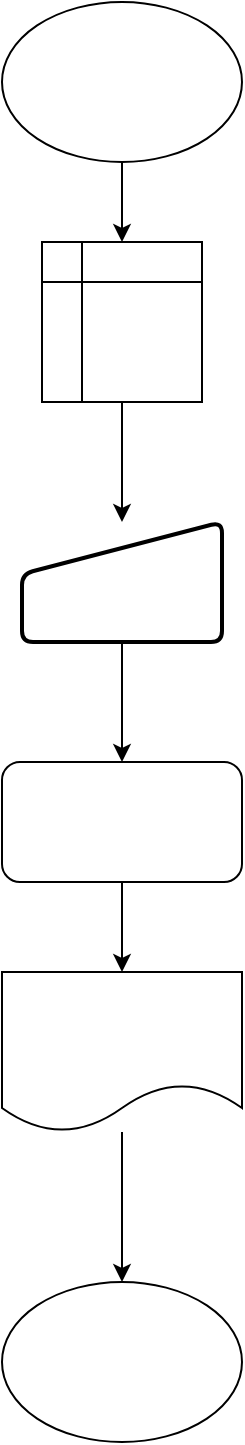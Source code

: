 <mxfile version="13.6.5" type="github">
  <diagram id="AKFp9x0IBh2-5NKwpCKr" name="Page-1">
    <mxGraphModel dx="856" dy="513" grid="1" gridSize="10" guides="1" tooltips="1" connect="1" arrows="1" fold="1" page="1" pageScale="1" pageWidth="827" pageHeight="1169" math="0" shadow="0">
      <root>
        <mxCell id="0" />
        <mxCell id="1" parent="0" />
        <mxCell id="DoDSomJhIq0NUvD-EfHi-14" value="" style="edgeStyle=orthogonalEdgeStyle;rounded=0;orthogonalLoop=1;jettySize=auto;html=1;" edge="1" parent="1" source="DoDSomJhIq0NUvD-EfHi-1" target="DoDSomJhIq0NUvD-EfHi-2">
          <mxGeometry relative="1" as="geometry" />
        </mxCell>
        <mxCell id="DoDSomJhIq0NUvD-EfHi-1" value="" style="ellipse;whiteSpace=wrap;html=1;" vertex="1" parent="1">
          <mxGeometry x="50" y="20" width="120" height="80" as="geometry" />
        </mxCell>
        <mxCell id="DoDSomJhIq0NUvD-EfHi-13" value="" style="edgeStyle=orthogonalEdgeStyle;rounded=0;orthogonalLoop=1;jettySize=auto;html=1;" edge="1" parent="1" source="DoDSomJhIq0NUvD-EfHi-2" target="DoDSomJhIq0NUvD-EfHi-3">
          <mxGeometry relative="1" as="geometry" />
        </mxCell>
        <mxCell id="DoDSomJhIq0NUvD-EfHi-2" value="" style="shape=internalStorage;whiteSpace=wrap;html=1;backgroundOutline=1;" vertex="1" parent="1">
          <mxGeometry x="70" y="140" width="80" height="80" as="geometry" />
        </mxCell>
        <mxCell id="DoDSomJhIq0NUvD-EfHi-11" value="" style="edgeStyle=orthogonalEdgeStyle;rounded=0;orthogonalLoop=1;jettySize=auto;html=1;" edge="1" parent="1" source="DoDSomJhIq0NUvD-EfHi-3" target="DoDSomJhIq0NUvD-EfHi-4">
          <mxGeometry relative="1" as="geometry" />
        </mxCell>
        <mxCell id="DoDSomJhIq0NUvD-EfHi-3" value="" style="html=1;strokeWidth=2;shape=manualInput;whiteSpace=wrap;rounded=1;size=26;arcSize=11;" vertex="1" parent="1">
          <mxGeometry x="60" y="280" width="100" height="60" as="geometry" />
        </mxCell>
        <mxCell id="DoDSomJhIq0NUvD-EfHi-12" value="" style="edgeStyle=orthogonalEdgeStyle;rounded=0;orthogonalLoop=1;jettySize=auto;html=1;" edge="1" parent="1" source="DoDSomJhIq0NUvD-EfHi-4" target="DoDSomJhIq0NUvD-EfHi-5">
          <mxGeometry relative="1" as="geometry" />
        </mxCell>
        <mxCell id="DoDSomJhIq0NUvD-EfHi-4" value="" style="rounded=1;whiteSpace=wrap;html=1;" vertex="1" parent="1">
          <mxGeometry x="50" y="400" width="120" height="60" as="geometry" />
        </mxCell>
        <mxCell id="DoDSomJhIq0NUvD-EfHi-15" value="" style="edgeStyle=orthogonalEdgeStyle;rounded=0;orthogonalLoop=1;jettySize=auto;html=1;" edge="1" parent="1" source="DoDSomJhIq0NUvD-EfHi-5" target="DoDSomJhIq0NUvD-EfHi-6">
          <mxGeometry relative="1" as="geometry" />
        </mxCell>
        <mxCell id="DoDSomJhIq0NUvD-EfHi-5" value="" style="shape=document;whiteSpace=wrap;html=1;boundedLbl=1;" vertex="1" parent="1">
          <mxGeometry x="50" y="505" width="120" height="80" as="geometry" />
        </mxCell>
        <mxCell id="DoDSomJhIq0NUvD-EfHi-6" value="" style="ellipse;whiteSpace=wrap;html=1;" vertex="1" parent="1">
          <mxGeometry x="50" y="660" width="120" height="80" as="geometry" />
        </mxCell>
      </root>
    </mxGraphModel>
  </diagram>
</mxfile>
